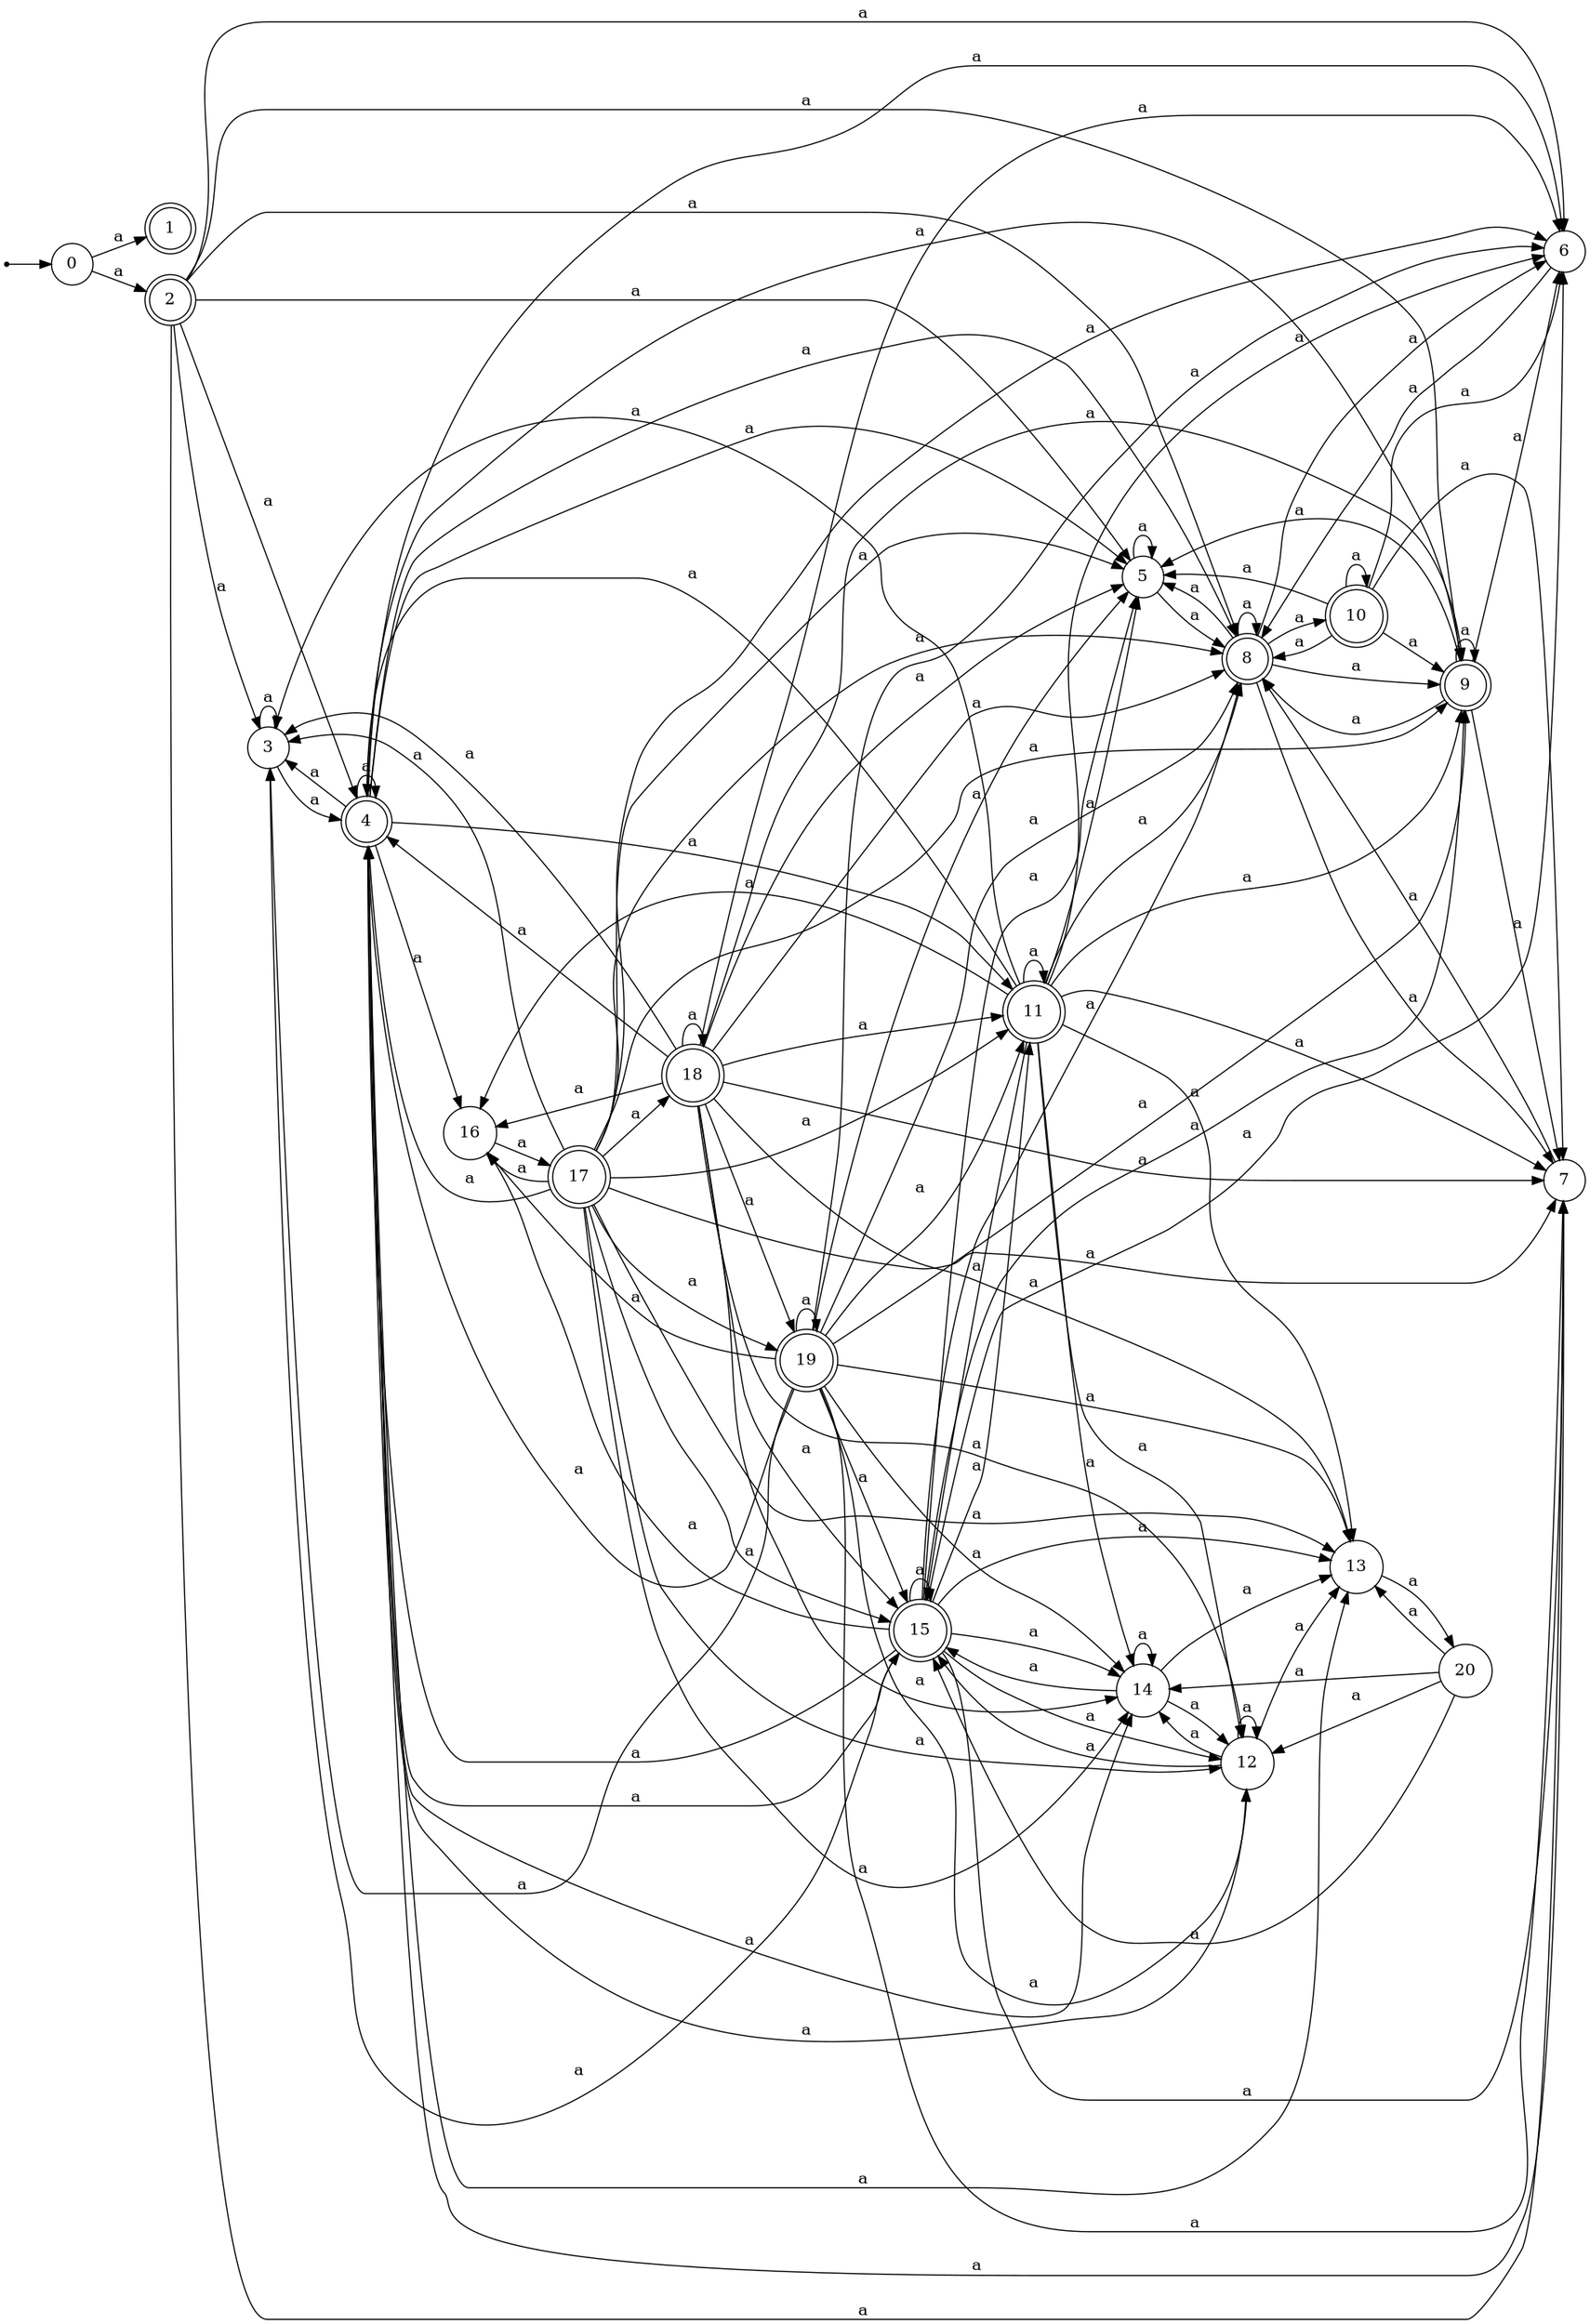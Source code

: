 digraph finite_state_machine {
rankdir=LR;
size="20,20";
node [shape = point]; "dummy0"
node [shape = circle]; "0";
"dummy0" -> "0";
node [shape = doublecircle]; "1";node [shape = doublecircle]; "2";node [shape = circle]; "3";
node [shape = doublecircle]; "4";node [shape = circle]; "5";
node [shape = circle]; "6";
node [shape = circle]; "7";
node [shape = doublecircle]; "8";node [shape = doublecircle]; "9";node [shape = doublecircle]; "10";node [shape = doublecircle]; "11";node [shape = circle]; "12";
node [shape = circle]; "13";
node [shape = circle]; "14";
node [shape = doublecircle]; "15";node [shape = circle]; "16";
node [shape = doublecircle]; "17";node [shape = doublecircle]; "18";node [shape = doublecircle]; "19";node [shape = circle]; "20";
"0" -> "1" [label = "a"];
 "0" -> "2" [label = "a"];
 "2" -> "3" [label = "a"];
 "2" -> "4" [label = "a"];
 "2" -> "5" [label = "a"];
 "2" -> "6" [label = "a"];
 "2" -> "7" [label = "a"];
 "2" -> "8" [label = "a"];
 "2" -> "9" [label = "a"];
 "9" -> "5" [label = "a"];
 "9" -> "6" [label = "a"];
 "9" -> "7" [label = "a"];
 "9" -> "8" [label = "a"];
 "9" -> "9" [label = "a"];
 "8" -> "5" [label = "a"];
 "8" -> "6" [label = "a"];
 "8" -> "7" [label = "a"];
 "8" -> "8" [label = "a"];
 "8" -> "9" [label = "a"];
 "8" -> "10" [label = "a"];
 "10" -> "5" [label = "a"];
 "10" -> "6" [label = "a"];
 "10" -> "7" [label = "a"];
 "10" -> "8" [label = "a"];
 "10" -> "9" [label = "a"];
 "10" -> "10" [label = "a"];
 "7" -> "8" [label = "a"];
 "6" -> "8" [label = "a"];
 "5" -> "8" [label = "a"];
 "5" -> "5" [label = "a"];
 "4" -> "3" [label = "a"];
 "4" -> "4" [label = "a"];
 "4" -> "5" [label = "a"];
 "4" -> "6" [label = "a"];
 "4" -> "7" [label = "a"];
 "4" -> "8" [label = "a"];
 "4" -> "9" [label = "a"];
 "4" -> "11" [label = "a"];
 "4" -> "12" [label = "a"];
 "4" -> "13" [label = "a"];
 "4" -> "14" [label = "a"];
 "4" -> "15" [label = "a"];
 "4" -> "16" [label = "a"];
 "16" -> "17" [label = "a"];
 "17" -> "3" [label = "a"];
 "17" -> "4" [label = "a"];
 "17" -> "5" [label = "a"];
 "17" -> "6" [label = "a"];
 "17" -> "7" [label = "a"];
 "17" -> "8" [label = "a"];
 "17" -> "9" [label = "a"];
 "17" -> "11" [label = "a"];
 "17" -> "12" [label = "a"];
 "17" -> "13" [label = "a"];
 "17" -> "14" [label = "a"];
 "17" -> "15" [label = "a"];
 "17" -> "16" [label = "a"];
 "17" -> "18" [label = "a"];
 "17" -> "19" [label = "a"];
 "19" -> "3" [label = "a"];
 "19" -> "4" [label = "a"];
 "19" -> "5" [label = "a"];
 "19" -> "6" [label = "a"];
 "19" -> "7" [label = "a"];
 "19" -> "8" [label = "a"];
 "19" -> "9" [label = "a"];
 "19" -> "11" [label = "a"];
 "19" -> "12" [label = "a"];
 "19" -> "13" [label = "a"];
 "19" -> "14" [label = "a"];
 "19" -> "15" [label = "a"];
 "19" -> "16" [label = "a"];
 "19" -> "19" [label = "a"];
 "18" -> "3" [label = "a"];
 "18" -> "4" [label = "a"];
 "18" -> "5" [label = "a"];
 "18" -> "6" [label = "a"];
 "18" -> "7" [label = "a"];
 "18" -> "8" [label = "a"];
 "18" -> "9" [label = "a"];
 "18" -> "11" [label = "a"];
 "18" -> "12" [label = "a"];
 "18" -> "13" [label = "a"];
 "18" -> "14" [label = "a"];
 "18" -> "15" [label = "a"];
 "18" -> "16" [label = "a"];
 "18" -> "18" [label = "a"];
 "18" -> "19" [label = "a"];
 "15" -> "3" [label = "a"];
 "15" -> "4" [label = "a"];
 "15" -> "5" [label = "a"];
 "15" -> "6" [label = "a"];
 "15" -> "7" [label = "a"];
 "15" -> "8" [label = "a"];
 "15" -> "9" [label = "a"];
 "15" -> "11" [label = "a"];
 "15" -> "12" [label = "a"];
 "15" -> "13" [label = "a"];
 "15" -> "14" [label = "a"];
 "15" -> "15" [label = "a"];
 "15" -> "16" [label = "a"];
 "14" -> "12" [label = "a"];
 "14" -> "13" [label = "a"];
 "14" -> "14" [label = "a"];
 "14" -> "15" [label = "a"];
 "13" -> "20" [label = "a"];
 "20" -> "12" [label = "a"];
 "20" -> "13" [label = "a"];
 "20" -> "14" [label = "a"];
 "20" -> "15" [label = "a"];
 "12" -> "12" [label = "a"];
 "12" -> "13" [label = "a"];
 "12" -> "14" [label = "a"];
 "12" -> "15" [label = "a"];
 "11" -> "3" [label = "a"];
 "11" -> "4" [label = "a"];
 "11" -> "5" [label = "a"];
 "11" -> "6" [label = "a"];
 "11" -> "7" [label = "a"];
 "11" -> "8" [label = "a"];
 "11" -> "9" [label = "a"];
 "11" -> "11" [label = "a"];
 "11" -> "12" [label = "a"];
 "11" -> "13" [label = "a"];
 "11" -> "14" [label = "a"];
 "11" -> "15" [label = "a"];
 "11" -> "16" [label = "a"];
 "3" -> "3" [label = "a"];
 "3" -> "4" [label = "a"];
 }
